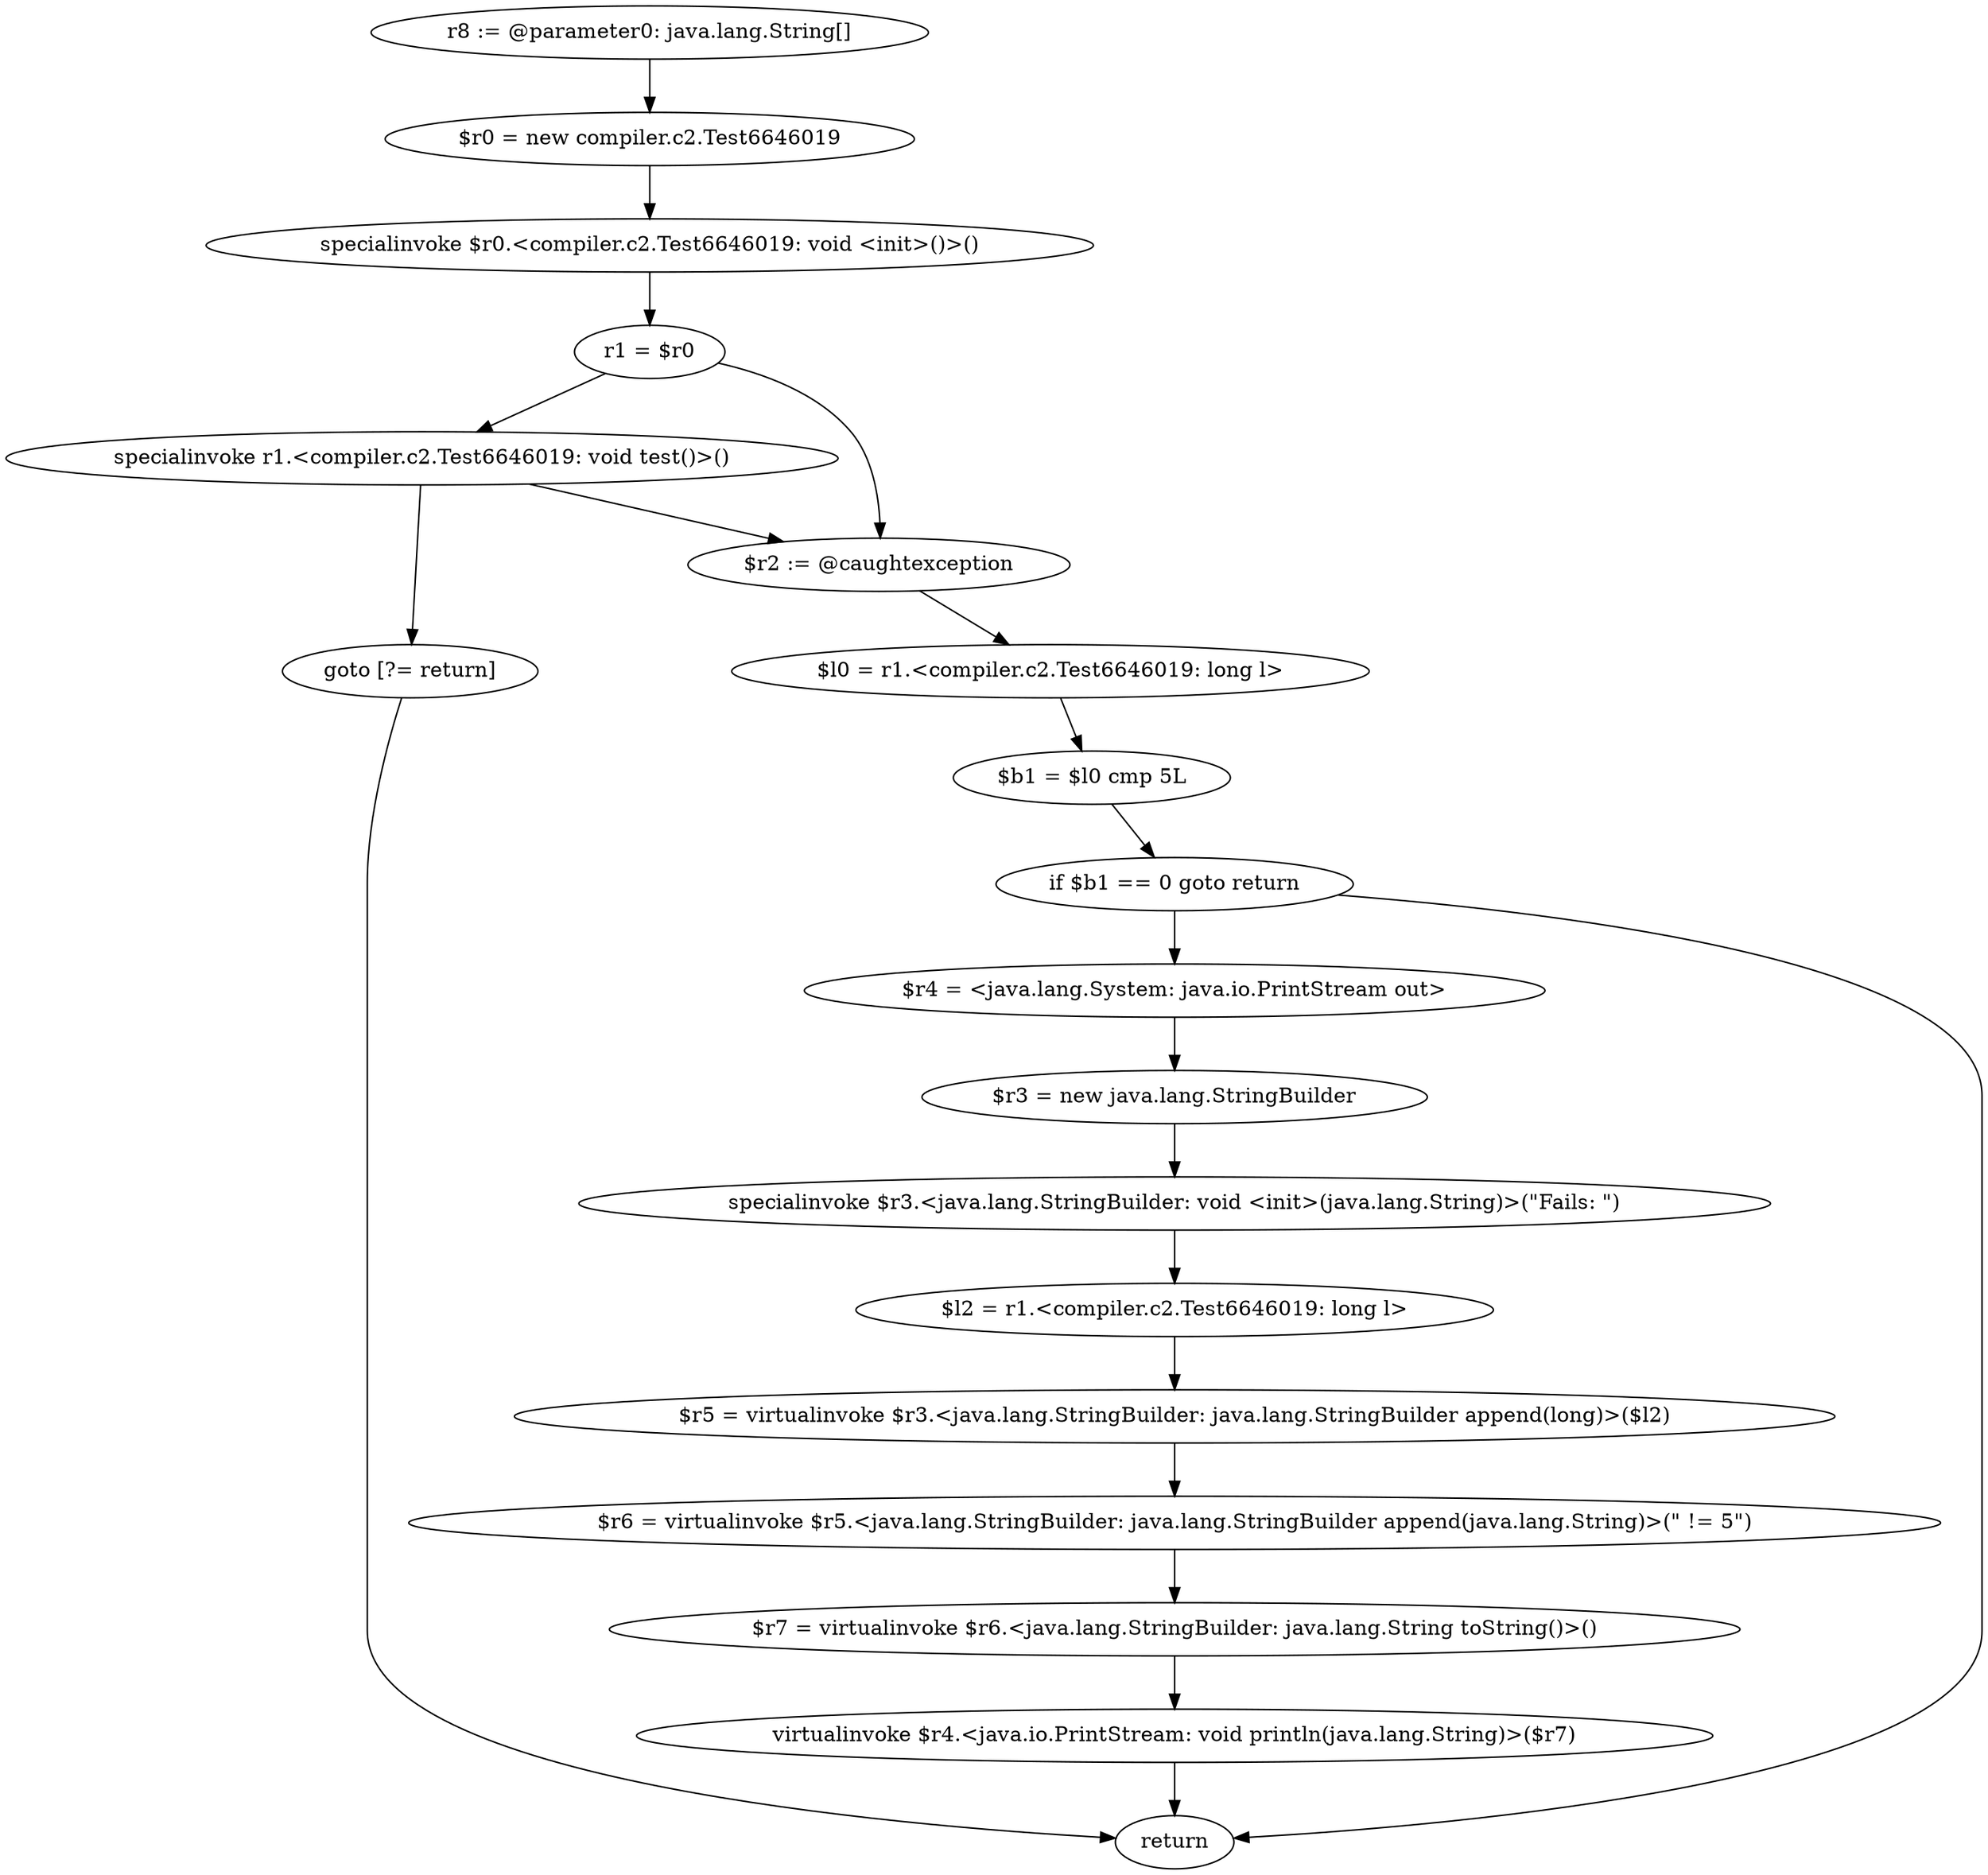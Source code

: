 digraph "unitGraph" {
    "r8 := @parameter0: java.lang.String[]"
    "$r0 = new compiler.c2.Test6646019"
    "specialinvoke $r0.<compiler.c2.Test6646019: void <init>()>()"
    "r1 = $r0"
    "specialinvoke r1.<compiler.c2.Test6646019: void test()>()"
    "goto [?= return]"
    "$r2 := @caughtexception"
    "$l0 = r1.<compiler.c2.Test6646019: long l>"
    "$b1 = $l0 cmp 5L"
    "if $b1 == 0 goto return"
    "$r4 = <java.lang.System: java.io.PrintStream out>"
    "$r3 = new java.lang.StringBuilder"
    "specialinvoke $r3.<java.lang.StringBuilder: void <init>(java.lang.String)>(\"Fails: \")"
    "$l2 = r1.<compiler.c2.Test6646019: long l>"
    "$r5 = virtualinvoke $r3.<java.lang.StringBuilder: java.lang.StringBuilder append(long)>($l2)"
    "$r6 = virtualinvoke $r5.<java.lang.StringBuilder: java.lang.StringBuilder append(java.lang.String)>(\" != 5\")"
    "$r7 = virtualinvoke $r6.<java.lang.StringBuilder: java.lang.String toString()>()"
    "virtualinvoke $r4.<java.io.PrintStream: void println(java.lang.String)>($r7)"
    "return"
    "r8 := @parameter0: java.lang.String[]"->"$r0 = new compiler.c2.Test6646019";
    "$r0 = new compiler.c2.Test6646019"->"specialinvoke $r0.<compiler.c2.Test6646019: void <init>()>()";
    "specialinvoke $r0.<compiler.c2.Test6646019: void <init>()>()"->"r1 = $r0";
    "r1 = $r0"->"specialinvoke r1.<compiler.c2.Test6646019: void test()>()";
    "r1 = $r0"->"$r2 := @caughtexception";
    "specialinvoke r1.<compiler.c2.Test6646019: void test()>()"->"goto [?= return]";
    "specialinvoke r1.<compiler.c2.Test6646019: void test()>()"->"$r2 := @caughtexception";
    "goto [?= return]"->"return";
    "$r2 := @caughtexception"->"$l0 = r1.<compiler.c2.Test6646019: long l>";
    "$l0 = r1.<compiler.c2.Test6646019: long l>"->"$b1 = $l0 cmp 5L";
    "$b1 = $l0 cmp 5L"->"if $b1 == 0 goto return";
    "if $b1 == 0 goto return"->"$r4 = <java.lang.System: java.io.PrintStream out>";
    "if $b1 == 0 goto return"->"return";
    "$r4 = <java.lang.System: java.io.PrintStream out>"->"$r3 = new java.lang.StringBuilder";
    "$r3 = new java.lang.StringBuilder"->"specialinvoke $r3.<java.lang.StringBuilder: void <init>(java.lang.String)>(\"Fails: \")";
    "specialinvoke $r3.<java.lang.StringBuilder: void <init>(java.lang.String)>(\"Fails: \")"->"$l2 = r1.<compiler.c2.Test6646019: long l>";
    "$l2 = r1.<compiler.c2.Test6646019: long l>"->"$r5 = virtualinvoke $r3.<java.lang.StringBuilder: java.lang.StringBuilder append(long)>($l2)";
    "$r5 = virtualinvoke $r3.<java.lang.StringBuilder: java.lang.StringBuilder append(long)>($l2)"->"$r6 = virtualinvoke $r5.<java.lang.StringBuilder: java.lang.StringBuilder append(java.lang.String)>(\" != 5\")";
    "$r6 = virtualinvoke $r5.<java.lang.StringBuilder: java.lang.StringBuilder append(java.lang.String)>(\" != 5\")"->"$r7 = virtualinvoke $r6.<java.lang.StringBuilder: java.lang.String toString()>()";
    "$r7 = virtualinvoke $r6.<java.lang.StringBuilder: java.lang.String toString()>()"->"virtualinvoke $r4.<java.io.PrintStream: void println(java.lang.String)>($r7)";
    "virtualinvoke $r4.<java.io.PrintStream: void println(java.lang.String)>($r7)"->"return";
}

